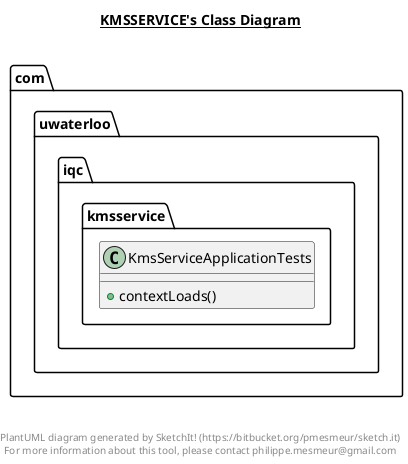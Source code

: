 @startuml

title __KMSSERVICE's Class Diagram__\n

  namespace com.uwaterloo.iqc.kmsservice {
    class com.uwaterloo.iqc.kmsservice.KmsServiceApplicationTests {
        + contextLoads()
    }
  }
  



right footer


PlantUML diagram generated by SketchIt! (https://bitbucket.org/pmesmeur/sketch.it)
For more information about this tool, please contact philippe.mesmeur@gmail.com
endfooter

@enduml
